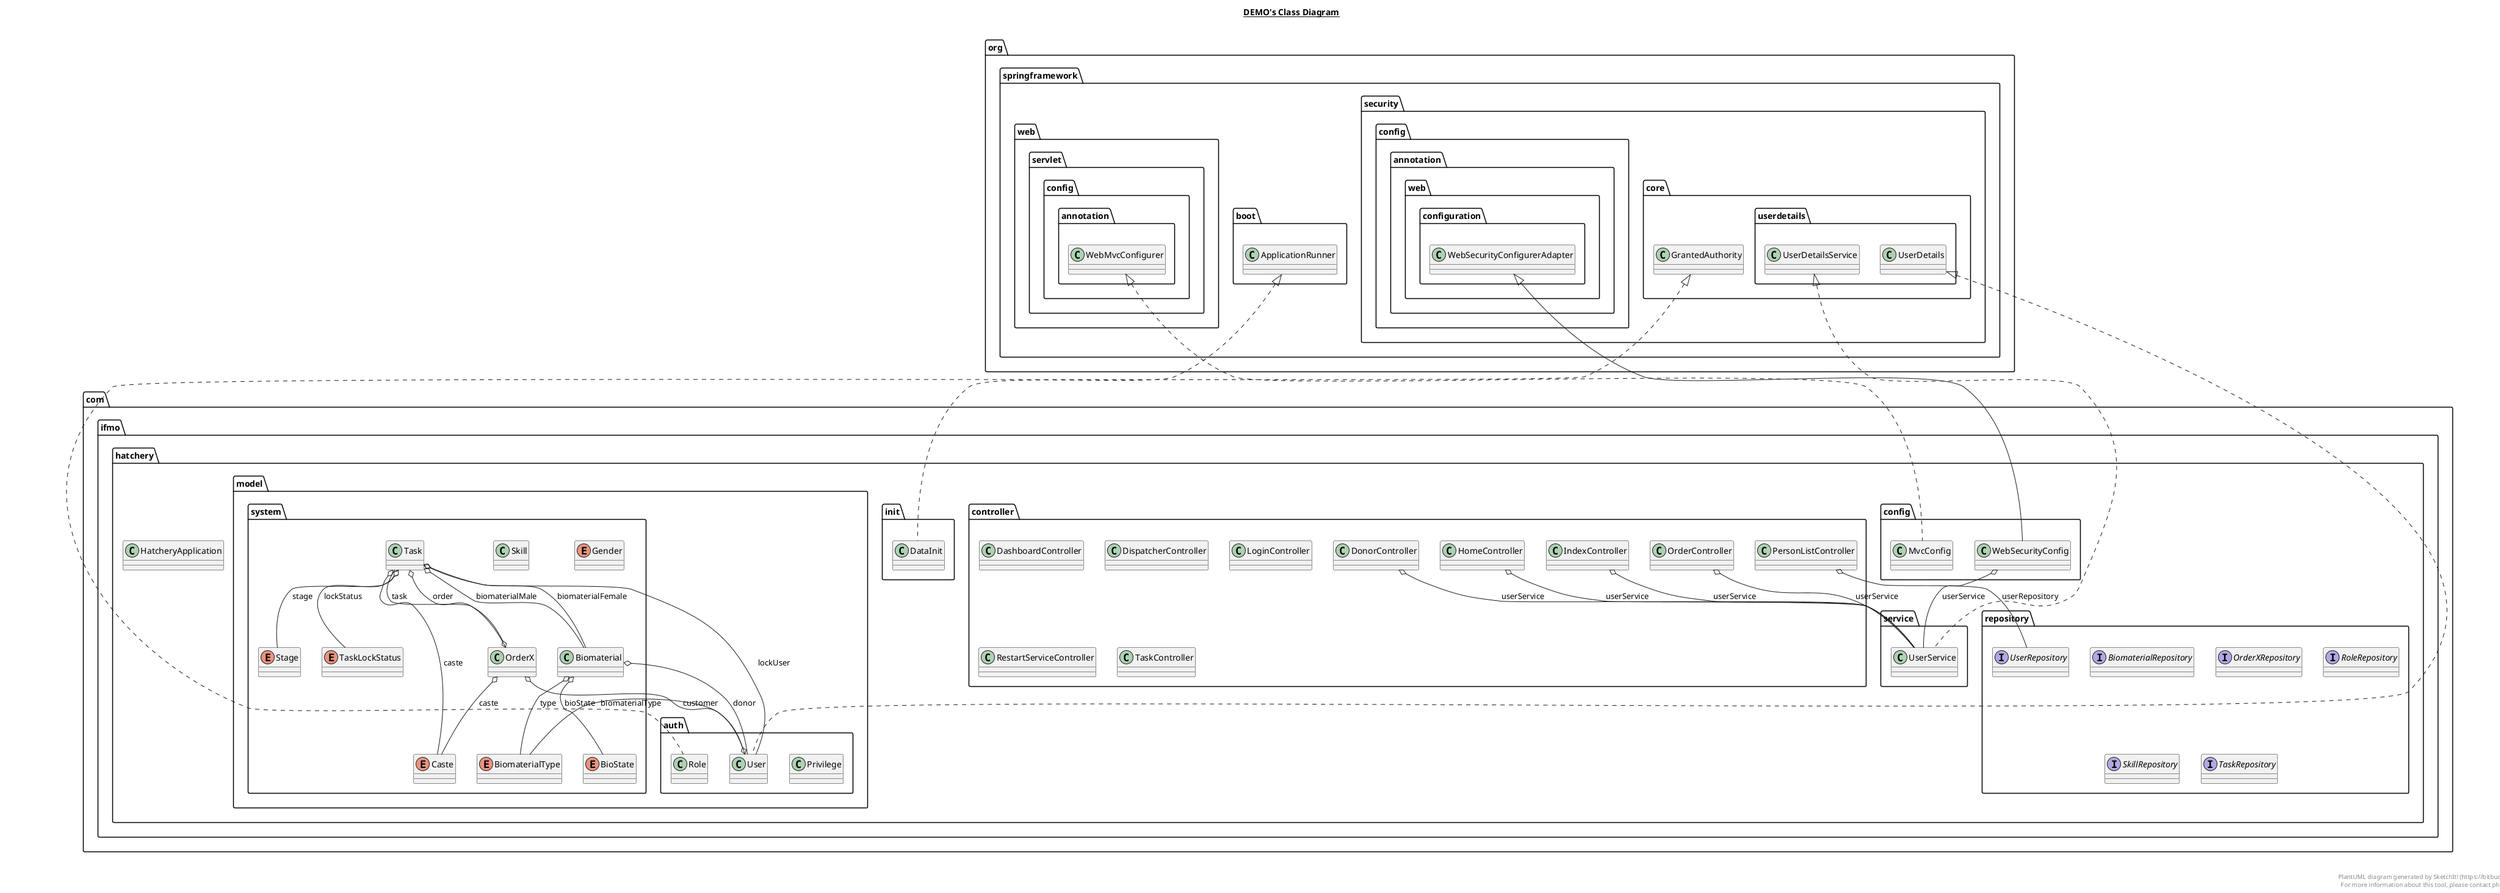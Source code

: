 @startuml

title __DEMO's Class Diagram__\n

  namespace com.ifmo.hatchery {
    class com.ifmo.hatchery.HatcheryApplication {
    }
  }
  

  namespace com.ifmo.hatchery {
    namespace config {
      class com.ifmo.hatchery.config.MvcConfig {
      }
    }
  }
  

  namespace com.ifmo.hatchery {
    namespace config {
      class com.ifmo.hatchery.config.WebSecurityConfig {
      }
    }
  }
  

  namespace com.ifmo.hatchery {
    namespace controller {
      class com.ifmo.hatchery.controller.DashboardController {
      }
    }
  }
  

  namespace com.ifmo.hatchery {
    namespace controller {
      class com.ifmo.hatchery.controller.DispatcherController {
      }
    }
  }
  

  namespace com.ifmo.hatchery {
    namespace controller {
      class com.ifmo.hatchery.controller.DonorController {
      }
    }
  }
  

  namespace com.ifmo.hatchery {
    namespace controller {
      class com.ifmo.hatchery.controller.HomeController {
      }
    }
  }
  

  namespace com.ifmo.hatchery {
    namespace controller {
      class com.ifmo.hatchery.controller.IndexController {
      }
    }
  }
  

  namespace com.ifmo.hatchery {
    namespace controller {
      class com.ifmo.hatchery.controller.LoginController {
      }
    }
  }
  

  namespace com.ifmo.hatchery {
    namespace controller {
      class com.ifmo.hatchery.controller.OrderController {
      }
    }
  }
  

  namespace com.ifmo.hatchery {
    namespace controller {
      class com.ifmo.hatchery.controller.PersonListController {
      }
    }
  }
  

  namespace com.ifmo.hatchery {
    namespace controller {
      class com.ifmo.hatchery.controller.RestartServiceController {
      }
    }
  }
  

  namespace com.ifmo.hatchery {
    namespace controller {
      class com.ifmo.hatchery.controller.TaskController {
      }
    }
  }
  

  namespace com.ifmo.hatchery {
    namespace init {
      class com.ifmo.hatchery.init.DataInit {
      }
    }
  }
  

  namespace com.ifmo.hatchery {
    namespace model.auth {
      class com.ifmo.hatchery.model.auth.Privilege {
      }
    }
  }
  

  namespace com.ifmo.hatchery {
    namespace model.auth {
      class com.ifmo.hatchery.model.auth.Role {
      }
    }
  }
  

  namespace com.ifmo.hatchery {
    namespace model.auth {
      class com.ifmo.hatchery.model.auth.User {
      }
    }
  }
  

  namespace com.ifmo.hatchery {
    namespace model.system {
      enum BioState {
      }
    }
  }
  

  namespace com.ifmo.hatchery {
    namespace model.system {
      class com.ifmo.hatchery.model.system.Biomaterial {
      }
    }
  }
  

  namespace com.ifmo.hatchery {
    namespace model.system {
      enum BiomaterialType {
      }
    }
  }
  

  namespace com.ifmo.hatchery {
    namespace model.system {
      enum Caste {
      }
    }
  }
  

  namespace com.ifmo.hatchery {
    namespace model.system {
      enum Gender {
      }
    }
  }
  

  namespace com.ifmo.hatchery {
    namespace model.system {
      class com.ifmo.hatchery.model.system.OrderX {
      }
    }
  }
  

  namespace com.ifmo.hatchery {
    namespace model.system {
      class com.ifmo.hatchery.model.system.Skill {
      }
    }
  }
  

  namespace com.ifmo.hatchery {
    namespace model.system {
      enum Stage {
      }
    }
  }
  

  namespace com.ifmo.hatchery {
    namespace model.system {
      class com.ifmo.hatchery.model.system.Task {
      }
    }
  }
  

  namespace com.ifmo.hatchery {
    namespace model.system {
      enum TaskLockStatus {
      }
    }
  }
  

  namespace com.ifmo.hatchery {
    namespace repository {
      interface com.ifmo.hatchery.repository.BiomaterialRepository {
      }
    }
  }
  

  namespace com.ifmo.hatchery {
    namespace repository {
      interface com.ifmo.hatchery.repository.OrderXRepository {
      }
    }
  }
  

  namespace com.ifmo.hatchery {
    namespace repository {
      interface com.ifmo.hatchery.repository.RoleRepository {
      }
    }
  }
  

  namespace com.ifmo.hatchery {
    namespace repository {
      interface com.ifmo.hatchery.repository.SkillRepository {
      }
    }
  }
  

  namespace com.ifmo.hatchery {
    namespace repository {
      interface com.ifmo.hatchery.repository.TaskRepository {
      }
    }
  }
  

  namespace com.ifmo.hatchery {
    namespace repository {
      interface com.ifmo.hatchery.repository.UserRepository {
      }
    }
  }
  

  namespace com.ifmo.hatchery {
    namespace service {
      class com.ifmo.hatchery.service.UserService {
      }
    }
  }
  

  com.ifmo.hatchery.config.MvcConfig .up.|> org.springframework.web.servlet.config.annotation.WebMvcConfigurer
  com.ifmo.hatchery.config.WebSecurityConfig -up-|> org.springframework.security.config.annotation.web.configuration.WebSecurityConfigurerAdapter
  com.ifmo.hatchery.config.WebSecurityConfig o-- com.ifmo.hatchery.service.UserService : userService
  com.ifmo.hatchery.controller.DonorController o-- com.ifmo.hatchery.service.UserService : userService
  com.ifmo.hatchery.controller.HomeController o-- com.ifmo.hatchery.service.UserService : userService
  com.ifmo.hatchery.controller.IndexController o-- com.ifmo.hatchery.service.UserService : userService
  com.ifmo.hatchery.controller.OrderController o-- com.ifmo.hatchery.service.UserService : userService
  com.ifmo.hatchery.controller.PersonListController o-- com.ifmo.hatchery.repository.UserRepository : userRepository
  com.ifmo.hatchery.init.DataInit .up.|> org.springframework.boot.ApplicationRunner
  com.ifmo.hatchery.model.auth.Role .up.|> org.springframework.security.core.GrantedAuthority
  com.ifmo.hatchery.model.auth.User .up.|> org.springframework.security.core.userdetails.UserDetails
  com.ifmo.hatchery.model.auth.User o-- com.ifmo.hatchery.model.system.BiomaterialType : biomaterialType
  com.ifmo.hatchery.model.system.Biomaterial o-- com.ifmo.hatchery.model.system.BioState : bioState
  com.ifmo.hatchery.model.system.Biomaterial o-- com.ifmo.hatchery.model.auth.User : donor
  com.ifmo.hatchery.model.system.Biomaterial o-- com.ifmo.hatchery.model.system.BiomaterialType : type
  com.ifmo.hatchery.model.system.OrderX o-- com.ifmo.hatchery.model.system.Caste : caste
  com.ifmo.hatchery.model.system.OrderX o-- com.ifmo.hatchery.model.auth.User : customer
  com.ifmo.hatchery.model.system.OrderX o-- com.ifmo.hatchery.model.system.Task : task
  com.ifmo.hatchery.model.system.Task o-- com.ifmo.hatchery.model.system.Biomaterial : biomaterialFemale
  com.ifmo.hatchery.model.system.Task o-- com.ifmo.hatchery.model.system.Biomaterial : biomaterialMale
  com.ifmo.hatchery.model.system.Task o-- com.ifmo.hatchery.model.system.Caste : caste
  com.ifmo.hatchery.model.system.Task o-- com.ifmo.hatchery.model.system.TaskLockStatus : lockStatus
  com.ifmo.hatchery.model.system.Task o-- com.ifmo.hatchery.model.auth.User : lockUser
  com.ifmo.hatchery.model.system.Task o-- com.ifmo.hatchery.model.system.OrderX : order
  com.ifmo.hatchery.model.system.Task o-- com.ifmo.hatchery.model.system.Stage : stage
  com.ifmo.hatchery.service.UserService .up.|> org.springframework.security.core.userdetails.UserDetailsService


right footer


PlantUML diagram generated by SketchIt! (https://bitbucket.org/pmesmeur/sketch.it)
For more information about this tool, please contact philippe.mesmeur@gmail.com
endfooter

@enduml

